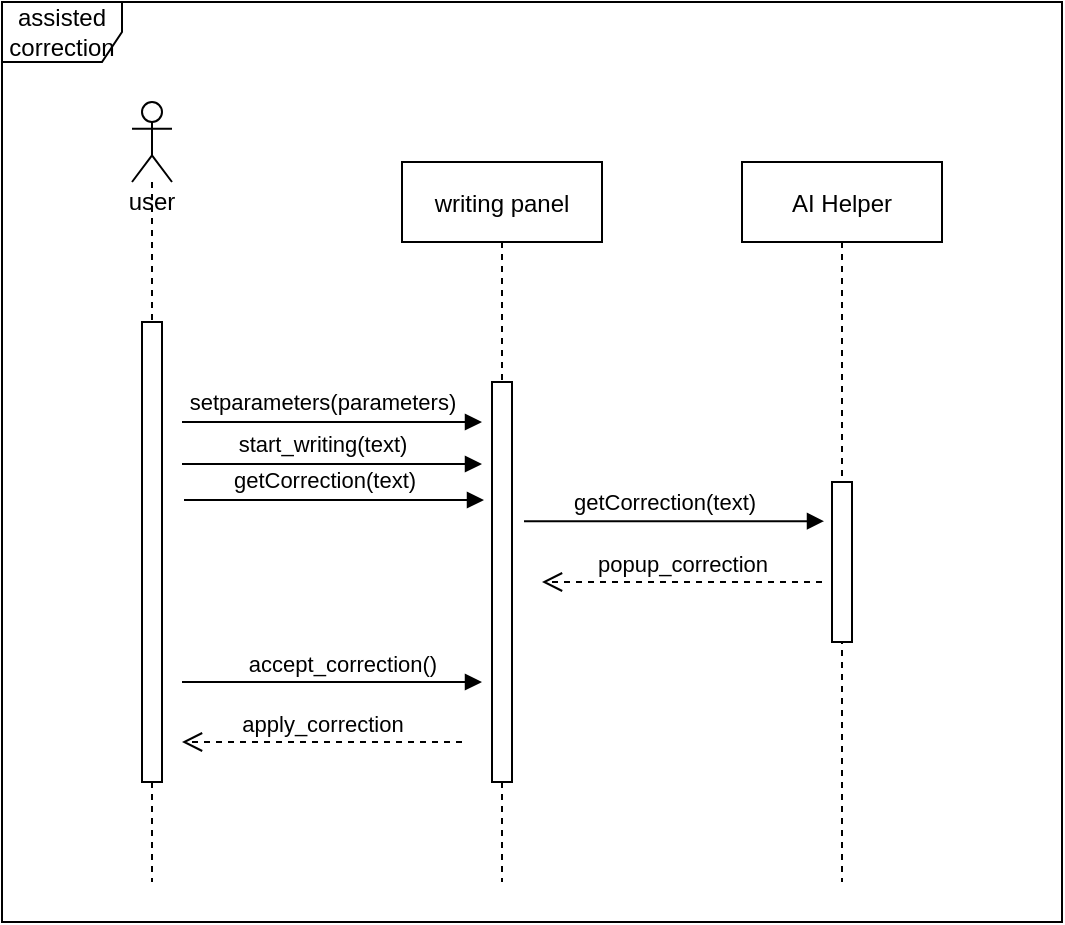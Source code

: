 <mxfile version="20.8.10" type="device"><diagram id="kgpKYQtTHZ0yAKxKKP6v" name="Page-1"><mxGraphModel dx="863" dy="512" grid="1" gridSize="10" guides="1" tooltips="1" connect="1" arrows="1" fold="1" page="1" pageScale="1" pageWidth="850" pageHeight="1100" math="0" shadow="0"><root><mxCell id="0"/><mxCell id="1" parent="0"/><mxCell id="62iLxjVJGYPEeGBwEZaz-22" value="assisted&lt;br&gt;correction" style="shape=umlFrame;whiteSpace=wrap;html=1;fillColor=none;gradientColor=none;" vertex="1" parent="1"><mxGeometry x="100" width="530" height="460" as="geometry"/></mxCell><mxCell id="3nuBFxr9cyL0pnOWT2aG-5" value="writing panel" style="shape=umlLifeline;perimeter=lifelinePerimeter;container=1;collapsible=0;recursiveResize=0;rounded=0;shadow=0;strokeWidth=1;" parent="1" vertex="1"><mxGeometry x="300" y="80" width="100" height="360" as="geometry"/></mxCell><mxCell id="3nuBFxr9cyL0pnOWT2aG-6" value="" style="points=[];perimeter=orthogonalPerimeter;rounded=0;shadow=0;strokeWidth=1;" parent="3nuBFxr9cyL0pnOWT2aG-5" vertex="1"><mxGeometry x="45" y="110" width="10" height="200" as="geometry"/></mxCell><mxCell id="62iLxjVJGYPEeGBwEZaz-5" value="user&lt;br&gt;" style="shape=umlLifeline;participant=umlActor;perimeter=lifelinePerimeter;whiteSpace=wrap;html=1;container=1;collapsible=0;recursiveResize=0;verticalAlign=top;spacingTop=36;outlineConnect=0;" vertex="1" parent="1"><mxGeometry x="165" y="50" width="20" height="390" as="geometry"/></mxCell><mxCell id="62iLxjVJGYPEeGBwEZaz-1" value="" style="html=1;points=[];perimeter=orthogonalPerimeter;" vertex="1" parent="1"><mxGeometry x="170" y="160" width="10" height="230" as="geometry"/></mxCell><object label="" sdf="sdf" id="62iLxjVJGYPEeGBwEZaz-9"><mxCell style="html=1;verticalAlign=bottom;endArrow=block;rounded=0;" edge="1" parent="1"><mxGeometry x="0.033" y="10" width="80" relative="1" as="geometry"><mxPoint x="190" y="210" as="sourcePoint"/><mxPoint x="340" y="210" as="targetPoint"/><mxPoint as="offset"/></mxGeometry></mxCell></object><mxCell id="62iLxjVJGYPEeGBwEZaz-23" value="setparameters(parameters)" style="edgeLabel;html=1;align=center;verticalAlign=middle;resizable=0;points=[];" vertex="1" connectable="0" parent="62iLxjVJGYPEeGBwEZaz-9"><mxGeometry x="-0.416" y="-1" relative="1" as="geometry"><mxPoint x="26" y="-11" as="offset"/></mxGeometry></mxCell><mxCell id="62iLxjVJGYPEeGBwEZaz-11" value="apply_correction" style="html=1;verticalAlign=bottom;endArrow=open;dashed=1;endSize=8;rounded=0;" edge="1" parent="1"><mxGeometry relative="1" as="geometry"><mxPoint x="330" y="370.0" as="sourcePoint"/><mxPoint x="190" y="370.0" as="targetPoint"/></mxGeometry></mxCell><object label="accept_correction()" sdf="sdf" id="62iLxjVJGYPEeGBwEZaz-12"><mxCell style="html=1;verticalAlign=bottom;endArrow=block;rounded=0;" edge="1" parent="1"><mxGeometry x="0.067" width="80" relative="1" as="geometry"><mxPoint x="190" y="340" as="sourcePoint"/><mxPoint x="340" y="340" as="targetPoint"/><mxPoint as="offset"/></mxGeometry></mxCell></object><mxCell id="62iLxjVJGYPEeGBwEZaz-15" value="AI Helper" style="shape=umlLifeline;perimeter=lifelinePerimeter;container=1;collapsible=0;recursiveResize=0;rounded=0;shadow=0;strokeWidth=1;" vertex="1" parent="1"><mxGeometry x="470" y="80" width="100" height="360" as="geometry"/></mxCell><mxCell id="62iLxjVJGYPEeGBwEZaz-16" value="" style="points=[];perimeter=orthogonalPerimeter;rounded=0;shadow=0;strokeWidth=1;" vertex="1" parent="62iLxjVJGYPEeGBwEZaz-15"><mxGeometry x="45" y="160" width="10" height="80" as="geometry"/></mxCell><mxCell id="62iLxjVJGYPEeGBwEZaz-18" value="popup_correction" style="html=1;verticalAlign=bottom;endArrow=open;dashed=1;endSize=8;rounded=0;" edge="1" parent="1"><mxGeometry relative="1" as="geometry"><mxPoint x="510" y="290" as="sourcePoint"/><mxPoint x="370" y="290" as="targetPoint"/></mxGeometry></mxCell><object label="" sdf="sdf" id="62iLxjVJGYPEeGBwEZaz-24"><mxCell style="html=1;verticalAlign=bottom;endArrow=block;rounded=0;" edge="1" parent="1"><mxGeometry x="0.033" y="10" width="80" relative="1" as="geometry"><mxPoint x="190" y="231" as="sourcePoint"/><mxPoint x="340" y="231" as="targetPoint"/><mxPoint as="offset"/></mxGeometry></mxCell></object><mxCell id="62iLxjVJGYPEeGBwEZaz-25" value="start_writing(text)" style="edgeLabel;html=1;align=center;verticalAlign=middle;resizable=0;points=[];" vertex="1" connectable="0" parent="62iLxjVJGYPEeGBwEZaz-24"><mxGeometry x="-0.416" y="-1" relative="1" as="geometry"><mxPoint x="26" y="-11" as="offset"/></mxGeometry></mxCell><object label="" sdf="sdf" id="62iLxjVJGYPEeGBwEZaz-26"><mxCell style="html=1;verticalAlign=bottom;endArrow=block;rounded=0;" edge="1" parent="1"><mxGeometry x="0.033" y="10" width="80" relative="1" as="geometry"><mxPoint x="191" y="249" as="sourcePoint"/><mxPoint x="341" y="249" as="targetPoint"/><mxPoint as="offset"/></mxGeometry></mxCell></object><mxCell id="62iLxjVJGYPEeGBwEZaz-27" value="getCorrection(text)" style="edgeLabel;html=1;align=center;verticalAlign=middle;resizable=0;points=[];" vertex="1" connectable="0" parent="62iLxjVJGYPEeGBwEZaz-26"><mxGeometry x="-0.416" y="-1" relative="1" as="geometry"><mxPoint x="26" y="-11" as="offset"/></mxGeometry></mxCell><object label="" sdf="sdf" id="62iLxjVJGYPEeGBwEZaz-28"><mxCell style="html=1;verticalAlign=bottom;endArrow=block;rounded=0;" edge="1" parent="1"><mxGeometry x="0.033" y="10" width="80" relative="1" as="geometry"><mxPoint x="361" y="259.58" as="sourcePoint"/><mxPoint x="511" y="259.58" as="targetPoint"/><mxPoint as="offset"/></mxGeometry></mxCell></object><mxCell id="62iLxjVJGYPEeGBwEZaz-29" value="getCorrection(text)" style="edgeLabel;html=1;align=center;verticalAlign=middle;resizable=0;points=[];" vertex="1" connectable="0" parent="62iLxjVJGYPEeGBwEZaz-28"><mxGeometry x="-0.416" y="-1" relative="1" as="geometry"><mxPoint x="26" y="-11" as="offset"/></mxGeometry></mxCell></root></mxGraphModel></diagram></mxfile>